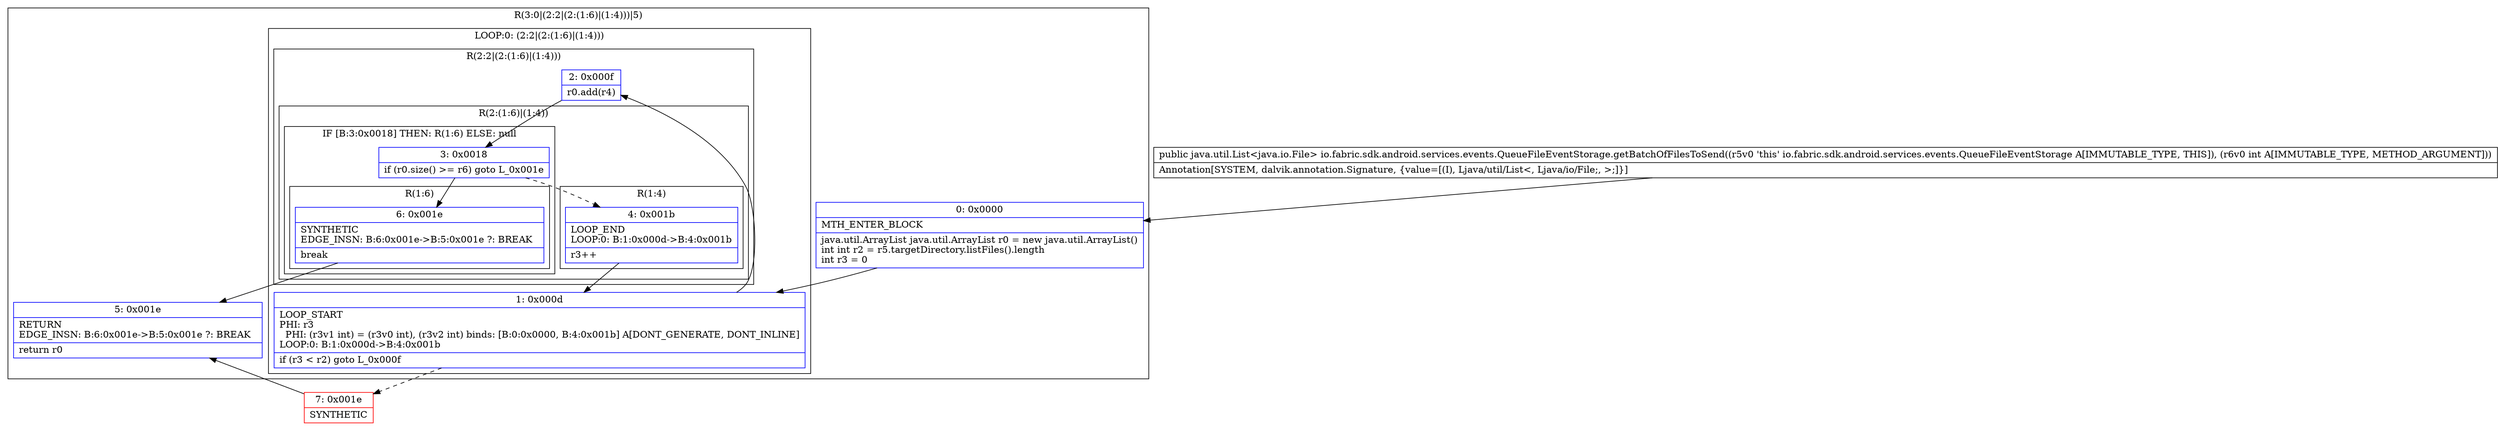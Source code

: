 digraph "CFG forio.fabric.sdk.android.services.events.QueueFileEventStorage.getBatchOfFilesToSend(I)Ljava\/util\/List;" {
subgraph cluster_Region_1970376825 {
label = "R(3:0|(2:2|(2:(1:6)|(1:4)))|5)";
node [shape=record,color=blue];
Node_0 [shape=record,label="{0\:\ 0x0000|MTH_ENTER_BLOCK\l|java.util.ArrayList java.util.ArrayList r0 = new java.util.ArrayList()\lint int r2 = r5.targetDirectory.listFiles().length\lint r3 = 0\l}"];
subgraph cluster_LoopRegion_6662634 {
label = "LOOP:0: (2:2|(2:(1:6)|(1:4)))";
node [shape=record,color=blue];
Node_1 [shape=record,label="{1\:\ 0x000d|LOOP_START\lPHI: r3 \l  PHI: (r3v1 int) = (r3v0 int), (r3v2 int) binds: [B:0:0x0000, B:4:0x001b] A[DONT_GENERATE, DONT_INLINE]\lLOOP:0: B:1:0x000d\-\>B:4:0x001b\l|if (r3 \< r2) goto L_0x000f\l}"];
subgraph cluster_Region_1649166253 {
label = "R(2:2|(2:(1:6)|(1:4)))";
node [shape=record,color=blue];
Node_2 [shape=record,label="{2\:\ 0x000f|r0.add(r4)\l}"];
subgraph cluster_Region_1779569049 {
label = "R(2:(1:6)|(1:4))";
node [shape=record,color=blue];
subgraph cluster_IfRegion_894380307 {
label = "IF [B:3:0x0018] THEN: R(1:6) ELSE: null";
node [shape=record,color=blue];
Node_3 [shape=record,label="{3\:\ 0x0018|if (r0.size() \>= r6) goto L_0x001e\l}"];
subgraph cluster_Region_1632983620 {
label = "R(1:6)";
node [shape=record,color=blue];
Node_6 [shape=record,label="{6\:\ 0x001e|SYNTHETIC\lEDGE_INSN: B:6:0x001e\-\>B:5:0x001e ?: BREAK  \l|break\l}"];
}
}
subgraph cluster_Region_463896824 {
label = "R(1:4)";
node [shape=record,color=blue];
Node_4 [shape=record,label="{4\:\ 0x001b|LOOP_END\lLOOP:0: B:1:0x000d\-\>B:4:0x001b\l|r3++\l}"];
}
}
}
}
Node_5 [shape=record,label="{5\:\ 0x001e|RETURN\lEDGE_INSN: B:6:0x001e\-\>B:5:0x001e ?: BREAK  \l|return r0\l}"];
}
Node_7 [shape=record,color=red,label="{7\:\ 0x001e|SYNTHETIC\l}"];
MethodNode[shape=record,label="{public java.util.List\<java.io.File\> io.fabric.sdk.android.services.events.QueueFileEventStorage.getBatchOfFilesToSend((r5v0 'this' io.fabric.sdk.android.services.events.QueueFileEventStorage A[IMMUTABLE_TYPE, THIS]), (r6v0 int A[IMMUTABLE_TYPE, METHOD_ARGUMENT]))  | Annotation[SYSTEM, dalvik.annotation.Signature, \{value=[(I), Ljava\/util\/List\<, Ljava\/io\/File;, \>;]\}]\l}"];
MethodNode -> Node_0;
Node_0 -> Node_1;
Node_1 -> Node_2;
Node_1 -> Node_7[style=dashed];
Node_2 -> Node_3;
Node_3 -> Node_4[style=dashed];
Node_3 -> Node_6;
Node_6 -> Node_5;
Node_4 -> Node_1;
Node_7 -> Node_5;
}

